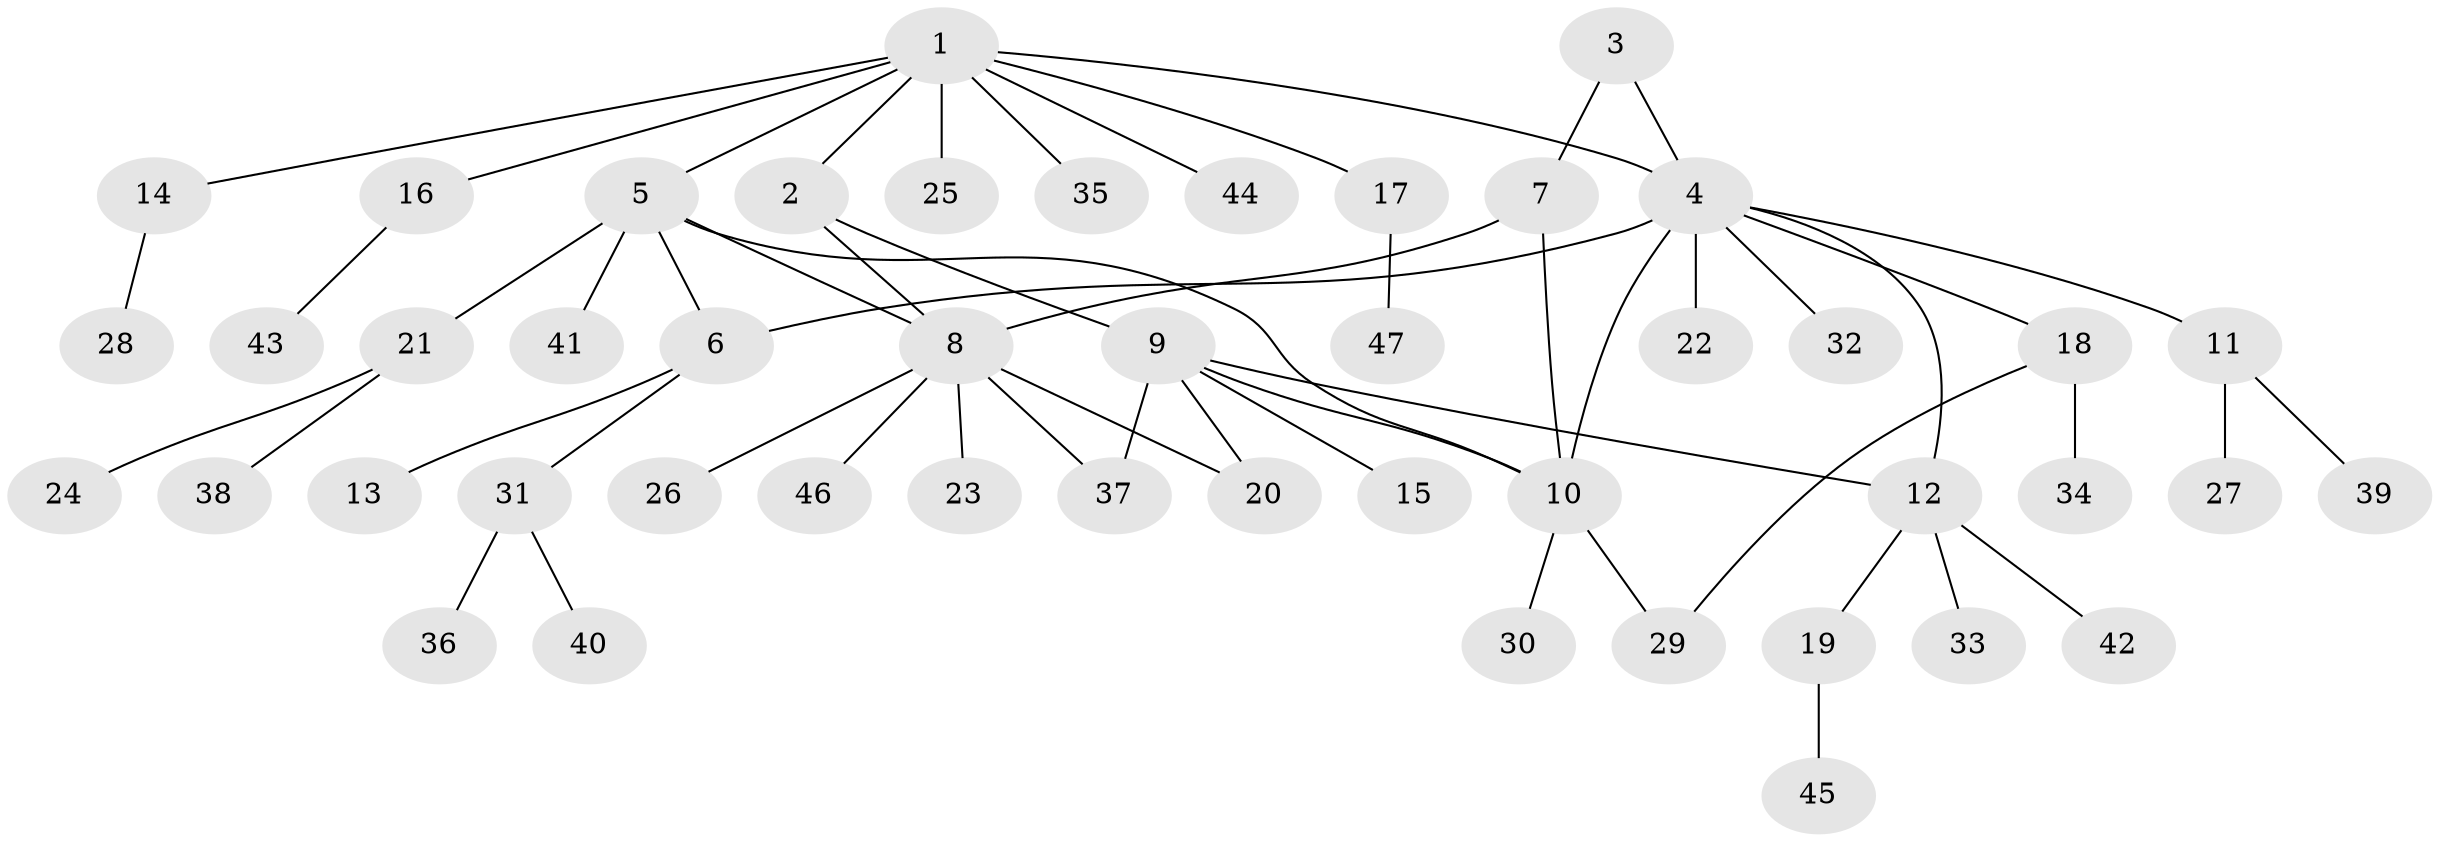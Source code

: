 // Generated by graph-tools (version 1.1) at 2025/02/03/09/25 03:02:45]
// undirected, 47 vertices, 56 edges
graph export_dot {
graph [start="1"]
  node [color=gray90,style=filled];
  1;
  2;
  3;
  4;
  5;
  6;
  7;
  8;
  9;
  10;
  11;
  12;
  13;
  14;
  15;
  16;
  17;
  18;
  19;
  20;
  21;
  22;
  23;
  24;
  25;
  26;
  27;
  28;
  29;
  30;
  31;
  32;
  33;
  34;
  35;
  36;
  37;
  38;
  39;
  40;
  41;
  42;
  43;
  44;
  45;
  46;
  47;
  1 -- 2;
  1 -- 4;
  1 -- 5;
  1 -- 14;
  1 -- 16;
  1 -- 17;
  1 -- 25;
  1 -- 35;
  1 -- 44;
  2 -- 8;
  2 -- 9;
  3 -- 4;
  3 -- 7;
  4 -- 6;
  4 -- 10;
  4 -- 11;
  4 -- 12;
  4 -- 18;
  4 -- 22;
  4 -- 32;
  5 -- 6;
  5 -- 8;
  5 -- 10;
  5 -- 21;
  5 -- 41;
  6 -- 13;
  6 -- 31;
  7 -- 8;
  7 -- 10;
  8 -- 20;
  8 -- 23;
  8 -- 26;
  8 -- 37;
  8 -- 46;
  9 -- 10;
  9 -- 12;
  9 -- 15;
  9 -- 20;
  9 -- 37;
  10 -- 29;
  10 -- 30;
  11 -- 27;
  11 -- 39;
  12 -- 19;
  12 -- 33;
  12 -- 42;
  14 -- 28;
  16 -- 43;
  17 -- 47;
  18 -- 29;
  18 -- 34;
  19 -- 45;
  21 -- 24;
  21 -- 38;
  31 -- 36;
  31 -- 40;
}
